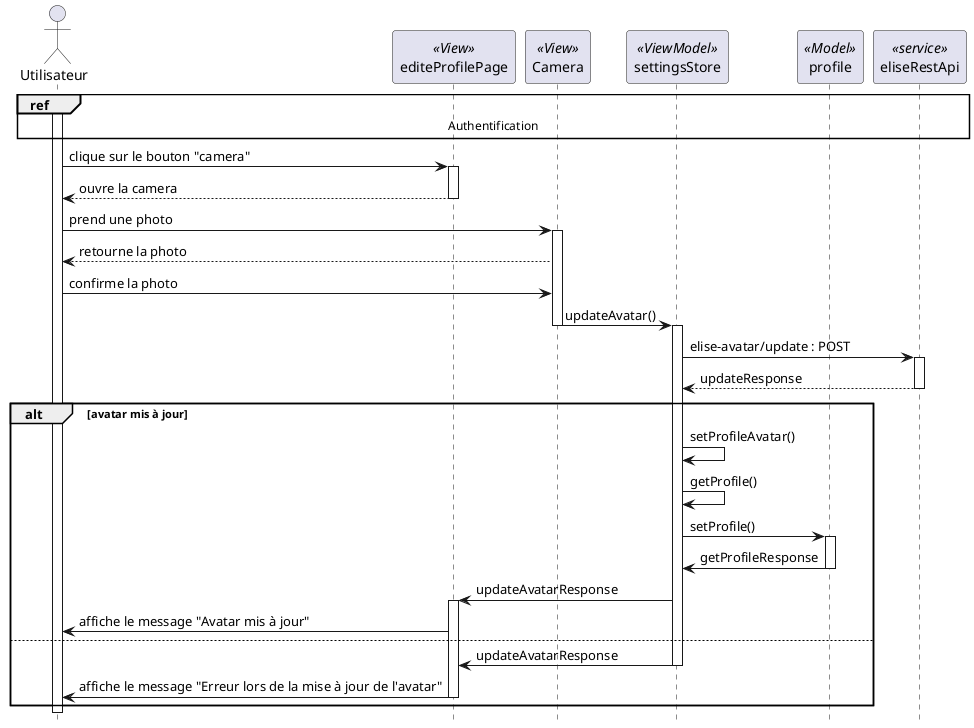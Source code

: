 @startuml sequence_annuler_absence

hide footbox


actor "Utilisateur" as user
participant "editeProfilePage" as editeProfilePage << View >>
participant "Camera" as camera << View >>
participant "settingsStore" as settingsStore << ViewModel >>
participant "profile" as profile << Model >>
participant "eliseRestApi" as eliseRestApi << service >>

ref over user,editeProfilePage,eliseRestApi,profile,settingsStore : Authentification

activate user
user -> editeProfilePage : clique sur le bouton "camera"
activate editeProfilePage
editeProfilePage --> user : ouvre la camera
deactivate editeProfilePage
user -> camera : prend une photo
activate camera
camera --> user : retourne la photo
user -> camera : confirme la photo
camera -> settingsStore : updateAvatar()
deactivate camera
activate settingsStore
settingsStore -> eliseRestApi : elise-avatar/update : POST
activate eliseRestApi
eliseRestApi --> settingsStore : updateResponse
deactivate eliseRestApi
alt avatar mis à jour
settingsStore -> settingsStore : setProfileAvatar()
settingsStore -> settingsStore : getProfile()
settingsStore -> profile : setProfile()
activate profile
profile -> settingsStore : getProfileResponse
deactivate profile
settingsStore -> editeProfilePage : updateAvatarResponse
activate editeProfilePage
editeProfilePage -> user : affiche le message "Avatar mis à jour"
else
settingsStore -> editeProfilePage : updateAvatarResponse
deactivate settingsStore
editeProfilePage -> user : affiche le message "Erreur lors de la mise à jour de l'avatar"
deactivate editeProfilePage
end
deactivate user
 